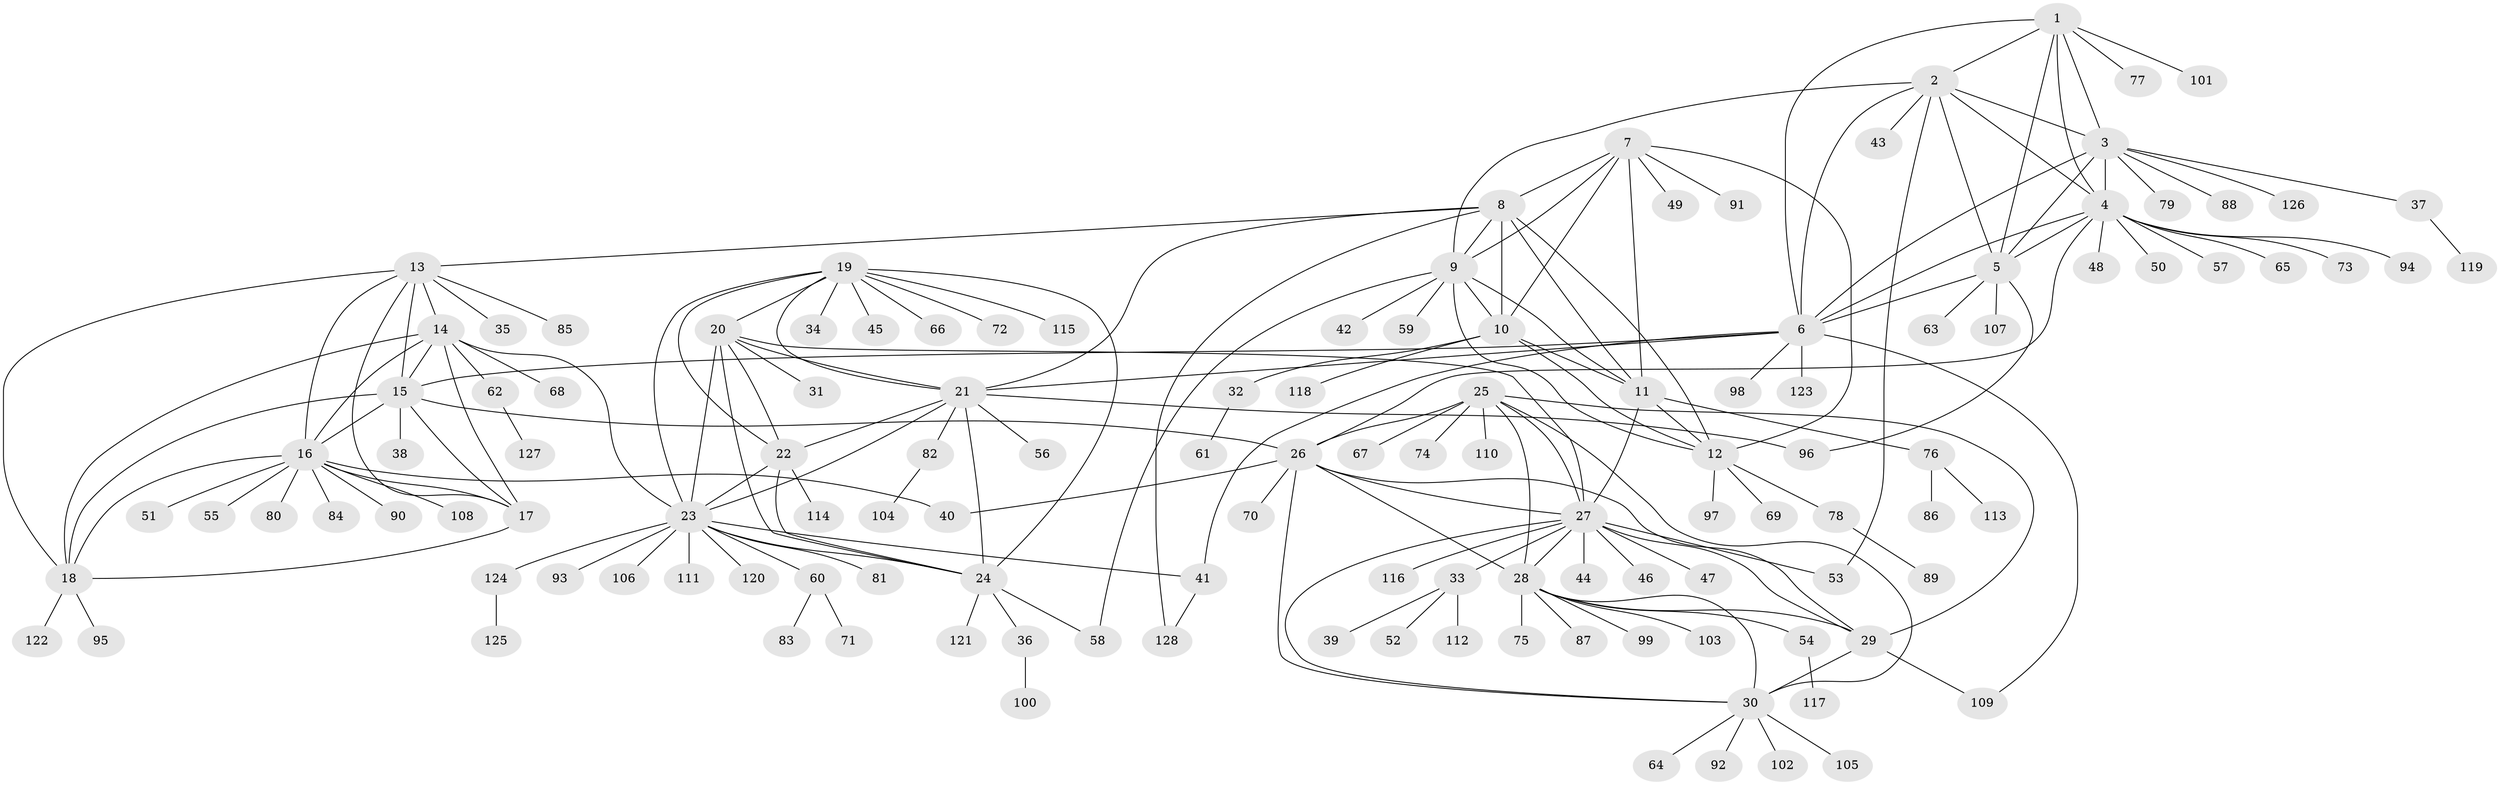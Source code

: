 // Generated by graph-tools (version 1.1) at 2025/26/03/09/25 03:26:49]
// undirected, 128 vertices, 190 edges
graph export_dot {
graph [start="1"]
  node [color=gray90,style=filled];
  1;
  2;
  3;
  4;
  5;
  6;
  7;
  8;
  9;
  10;
  11;
  12;
  13;
  14;
  15;
  16;
  17;
  18;
  19;
  20;
  21;
  22;
  23;
  24;
  25;
  26;
  27;
  28;
  29;
  30;
  31;
  32;
  33;
  34;
  35;
  36;
  37;
  38;
  39;
  40;
  41;
  42;
  43;
  44;
  45;
  46;
  47;
  48;
  49;
  50;
  51;
  52;
  53;
  54;
  55;
  56;
  57;
  58;
  59;
  60;
  61;
  62;
  63;
  64;
  65;
  66;
  67;
  68;
  69;
  70;
  71;
  72;
  73;
  74;
  75;
  76;
  77;
  78;
  79;
  80;
  81;
  82;
  83;
  84;
  85;
  86;
  87;
  88;
  89;
  90;
  91;
  92;
  93;
  94;
  95;
  96;
  97;
  98;
  99;
  100;
  101;
  102;
  103;
  104;
  105;
  106;
  107;
  108;
  109;
  110;
  111;
  112;
  113;
  114;
  115;
  116;
  117;
  118;
  119;
  120;
  121;
  122;
  123;
  124;
  125;
  126;
  127;
  128;
  1 -- 2;
  1 -- 3;
  1 -- 4;
  1 -- 5;
  1 -- 6;
  1 -- 77;
  1 -- 101;
  2 -- 3;
  2 -- 4;
  2 -- 5;
  2 -- 6;
  2 -- 9;
  2 -- 43;
  2 -- 53;
  3 -- 4;
  3 -- 5;
  3 -- 6;
  3 -- 37;
  3 -- 79;
  3 -- 88;
  3 -- 126;
  4 -- 5;
  4 -- 6;
  4 -- 26;
  4 -- 48;
  4 -- 50;
  4 -- 57;
  4 -- 65;
  4 -- 73;
  4 -- 94;
  5 -- 6;
  5 -- 63;
  5 -- 96;
  5 -- 107;
  6 -- 15;
  6 -- 21;
  6 -- 41;
  6 -- 98;
  6 -- 109;
  6 -- 123;
  7 -- 8;
  7 -- 9;
  7 -- 10;
  7 -- 11;
  7 -- 12;
  7 -- 49;
  7 -- 91;
  8 -- 9;
  8 -- 10;
  8 -- 11;
  8 -- 12;
  8 -- 13;
  8 -- 21;
  8 -- 128;
  9 -- 10;
  9 -- 11;
  9 -- 12;
  9 -- 42;
  9 -- 58;
  9 -- 59;
  10 -- 11;
  10 -- 12;
  10 -- 32;
  10 -- 118;
  11 -- 12;
  11 -- 27;
  11 -- 76;
  12 -- 69;
  12 -- 78;
  12 -- 97;
  13 -- 14;
  13 -- 15;
  13 -- 16;
  13 -- 17;
  13 -- 18;
  13 -- 35;
  13 -- 85;
  14 -- 15;
  14 -- 16;
  14 -- 17;
  14 -- 18;
  14 -- 23;
  14 -- 62;
  14 -- 68;
  15 -- 16;
  15 -- 17;
  15 -- 18;
  15 -- 26;
  15 -- 38;
  16 -- 17;
  16 -- 18;
  16 -- 40;
  16 -- 51;
  16 -- 55;
  16 -- 80;
  16 -- 84;
  16 -- 90;
  16 -- 108;
  17 -- 18;
  18 -- 95;
  18 -- 122;
  19 -- 20;
  19 -- 21;
  19 -- 22;
  19 -- 23;
  19 -- 24;
  19 -- 34;
  19 -- 45;
  19 -- 66;
  19 -- 72;
  19 -- 115;
  20 -- 21;
  20 -- 22;
  20 -- 23;
  20 -- 24;
  20 -- 27;
  20 -- 31;
  21 -- 22;
  21 -- 23;
  21 -- 24;
  21 -- 56;
  21 -- 82;
  21 -- 96;
  22 -- 23;
  22 -- 24;
  22 -- 114;
  23 -- 24;
  23 -- 41;
  23 -- 60;
  23 -- 81;
  23 -- 93;
  23 -- 106;
  23 -- 111;
  23 -- 120;
  23 -- 124;
  24 -- 36;
  24 -- 58;
  24 -- 121;
  25 -- 26;
  25 -- 27;
  25 -- 28;
  25 -- 29;
  25 -- 30;
  25 -- 67;
  25 -- 74;
  25 -- 110;
  26 -- 27;
  26 -- 28;
  26 -- 29;
  26 -- 30;
  26 -- 40;
  26 -- 70;
  27 -- 28;
  27 -- 29;
  27 -- 30;
  27 -- 33;
  27 -- 44;
  27 -- 46;
  27 -- 47;
  27 -- 53;
  27 -- 116;
  28 -- 29;
  28 -- 30;
  28 -- 54;
  28 -- 75;
  28 -- 87;
  28 -- 99;
  28 -- 103;
  29 -- 30;
  29 -- 109;
  30 -- 64;
  30 -- 92;
  30 -- 102;
  30 -- 105;
  32 -- 61;
  33 -- 39;
  33 -- 52;
  33 -- 112;
  36 -- 100;
  37 -- 119;
  41 -- 128;
  54 -- 117;
  60 -- 71;
  60 -- 83;
  62 -- 127;
  76 -- 86;
  76 -- 113;
  78 -- 89;
  82 -- 104;
  124 -- 125;
}
